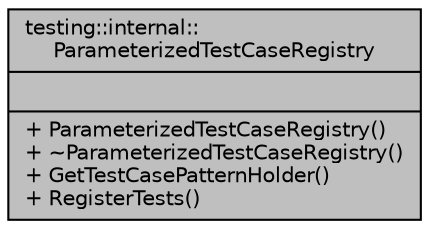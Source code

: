 digraph "testing::internal::ParameterizedTestCaseRegistry"
{
 // LATEX_PDF_SIZE
  edge [fontname="Helvetica",fontsize="10",labelfontname="Helvetica",labelfontsize="10"];
  node [fontname="Helvetica",fontsize="10",shape=record];
  Node1 [label="{testing::internal::\lParameterizedTestCaseRegistry\n||+ ParameterizedTestCaseRegistry()\l+ ~ParameterizedTestCaseRegistry()\l+ GetTestCasePatternHolder()\l+ RegisterTests()\l}",height=0.2,width=0.4,color="black", fillcolor="grey75", style="filled", fontcolor="black",tooltip=" "];
}
